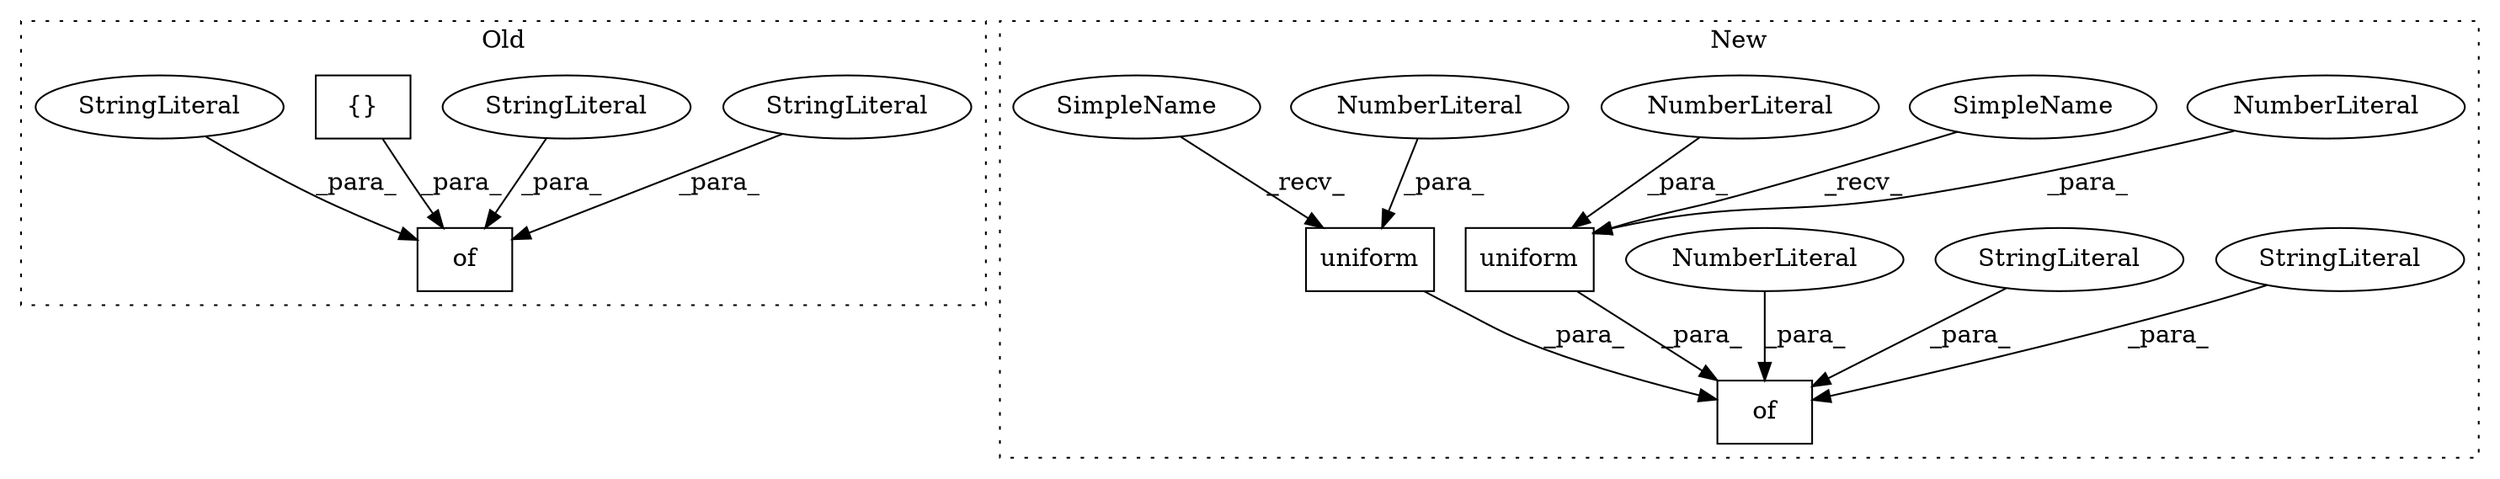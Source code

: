 digraph G {
subgraph cluster0 {
1 [label="of" a="32" s="2177,2236" l="3,1" shape="box"];
4 [label="StringLiteral" a="45" s="2192" l="6" shape="ellipse"];
6 [label="StringLiteral" a="45" s="2180" l="6" shape="ellipse"];
9 [label="{}" a="4" s="2227,2235" l="1,1" shape="box"];
11 [label="StringLiteral" a="45" s="2207" l="8" shape="ellipse"];
label = "Old";
style="dotted";
}
subgraph cluster1 {
2 [label="uniform" a="32" s="1884,1899" l="8,1" shape="box"];
3 [label="of" a="32" s="1854,2035" l="3,1" shape="box"];
5 [label="StringLiteral" a="45" s="1928" l="4" shape="ellipse"];
7 [label="NumberLiteral" a="34" s="1892" l="3" shape="ellipse"];
8 [label="NumberLiteral" a="34" s="1896" l="3" shape="ellipse"];
10 [label="StringLiteral" a="45" s="1857" l="12" shape="ellipse"];
12 [label="NumberLiteral" a="34" s="1870" l="3" shape="ellipse"];
13 [label="uniform" a="32" s="1965,1980" l="8,1" shape="box"];
14 [label="NumberLiteral" a="34" s="1977" l="3" shape="ellipse"];
15 [label="SimpleName" a="42" s="1960" l="4" shape="ellipse"];
16 [label="SimpleName" a="42" s="1879" l="4" shape="ellipse"];
label = "New";
style="dotted";
}
2 -> 3 [label="_para_"];
4 -> 1 [label="_para_"];
5 -> 3 [label="_para_"];
6 -> 1 [label="_para_"];
7 -> 2 [label="_para_"];
8 -> 2 [label="_para_"];
9 -> 1 [label="_para_"];
10 -> 3 [label="_para_"];
11 -> 1 [label="_para_"];
12 -> 3 [label="_para_"];
13 -> 3 [label="_para_"];
14 -> 13 [label="_para_"];
15 -> 13 [label="_recv_"];
16 -> 2 [label="_recv_"];
}